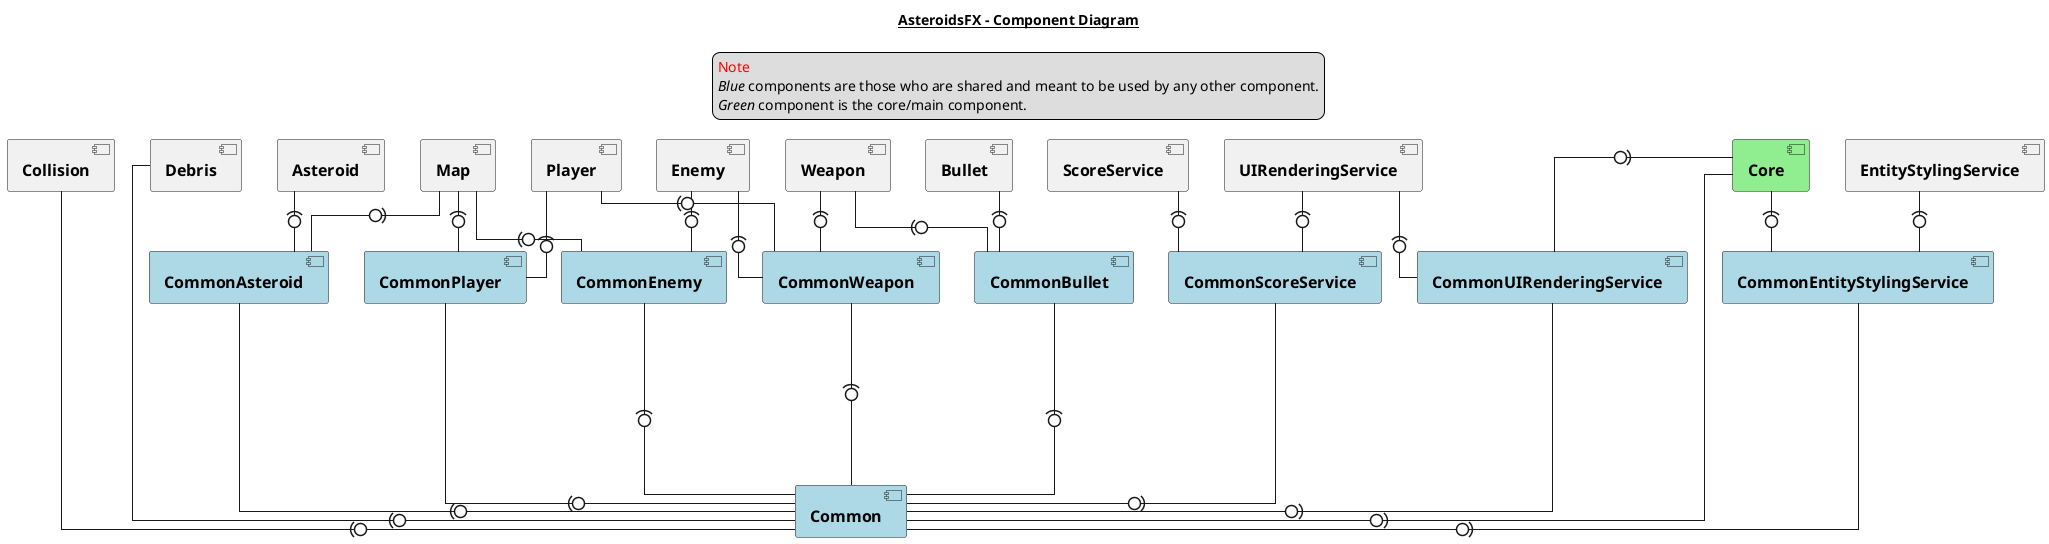 @startuml
title
<u>AsteroidsFX - Component Diagram</u>
end title

legend top
<font color=red >Note</font>
<i>Blue</i> components are those who are shared and meant to be used by any other component.
<i>Green</i> component is the core/main component.
end legend

skinparam linetype ortho
skinparam component {
    FontName Arial
    FontSize 16
    FontStyle Bold
}


together {
    component [Asteroid]
    component [Bullet]
    component [Debris]
    component [Collision]
    component [Enemy]
    component [Weapon]
    component [Map]
    component [ScoreService]
    component [Player]
    component [UIRenderingService]

}

together {
    component [CommonWeapon] #Lightblue
    component [Common] #Lightblue
    component [CommonAsteroid] #Lightblue
    component [CommonBullet] #Lightblue
    component [CommonEnemy] #Lightblue
    component [CommonScoreService] #Lightblue
    component [CommonEntityStylingService] #Lightblue
    component [CommonUIRenderingService] #Lightblue
    component [CommonPlayer] #Lightblue
}

component [EntityStylingService]
component [Core] #Lightgreen

'Asteroid'
[Asteroid] -(0- [CommonAsteroid]

'Bullet'
[Bullet] -(0- [CommonBullet]

'Collision'
[Collision] -(0-- [Common]

'CommonAsteroid'
[CommonAsteroid] --(0-- [Common]

'CommonBullet'
[CommonBullet] --(0-- [Common]

'CommonEnemy'
[CommonEnemy] --(0-- [Common]

'CommonEntityStylingService'
[CommonEntityStylingService] --(0-- [Common]

'CommonPlayer'
[CommonPlayer] --(0-- [Common]

'CommonScoreService'
[CommonScoreService] --(0-- [Common]

'CommonUIRenderingService'
[CommonUIRenderingService] --(0-- [Common]

'CommonWeapon'
[CommonWeapon] --(0-- [Common]

'Core'
[Core] --(0-- [Common]
[Core] -(0- [CommonUIRenderingService]
[Core] -(0- [CommonEntityStylingService]

'Debris'
[Debris] -(0-- [Common]

'Enemy'
[Enemy] -(0- [CommonEnemy]
[Enemy] -(0- [CommonWeapon]

'EntityStylingService'
[EntityStylingService] -(0- [CommonEntityStylingService]

'Map'
[Map] -(0- [CommonAsteroid]
[Map] -(0- [CommonPlayer]
[Map] -(0- [CommonEnemy]

'Player'
[Player] -(0- [CommonWeapon]
[Player] -(0- [CommonPlayer]


'ScoreService'
[ScoreService] -(0- [CommonScoreService]

'UIRenderingService'
[UIRenderingService] -(0- [CommonUIRenderingService]
[UIRenderingService] -(0- [CommonScoreService]

'Weapon'
[Weapon] -(0- [CommonWeapon]
[Weapon] -(0- [CommonBullet]

@enduml
